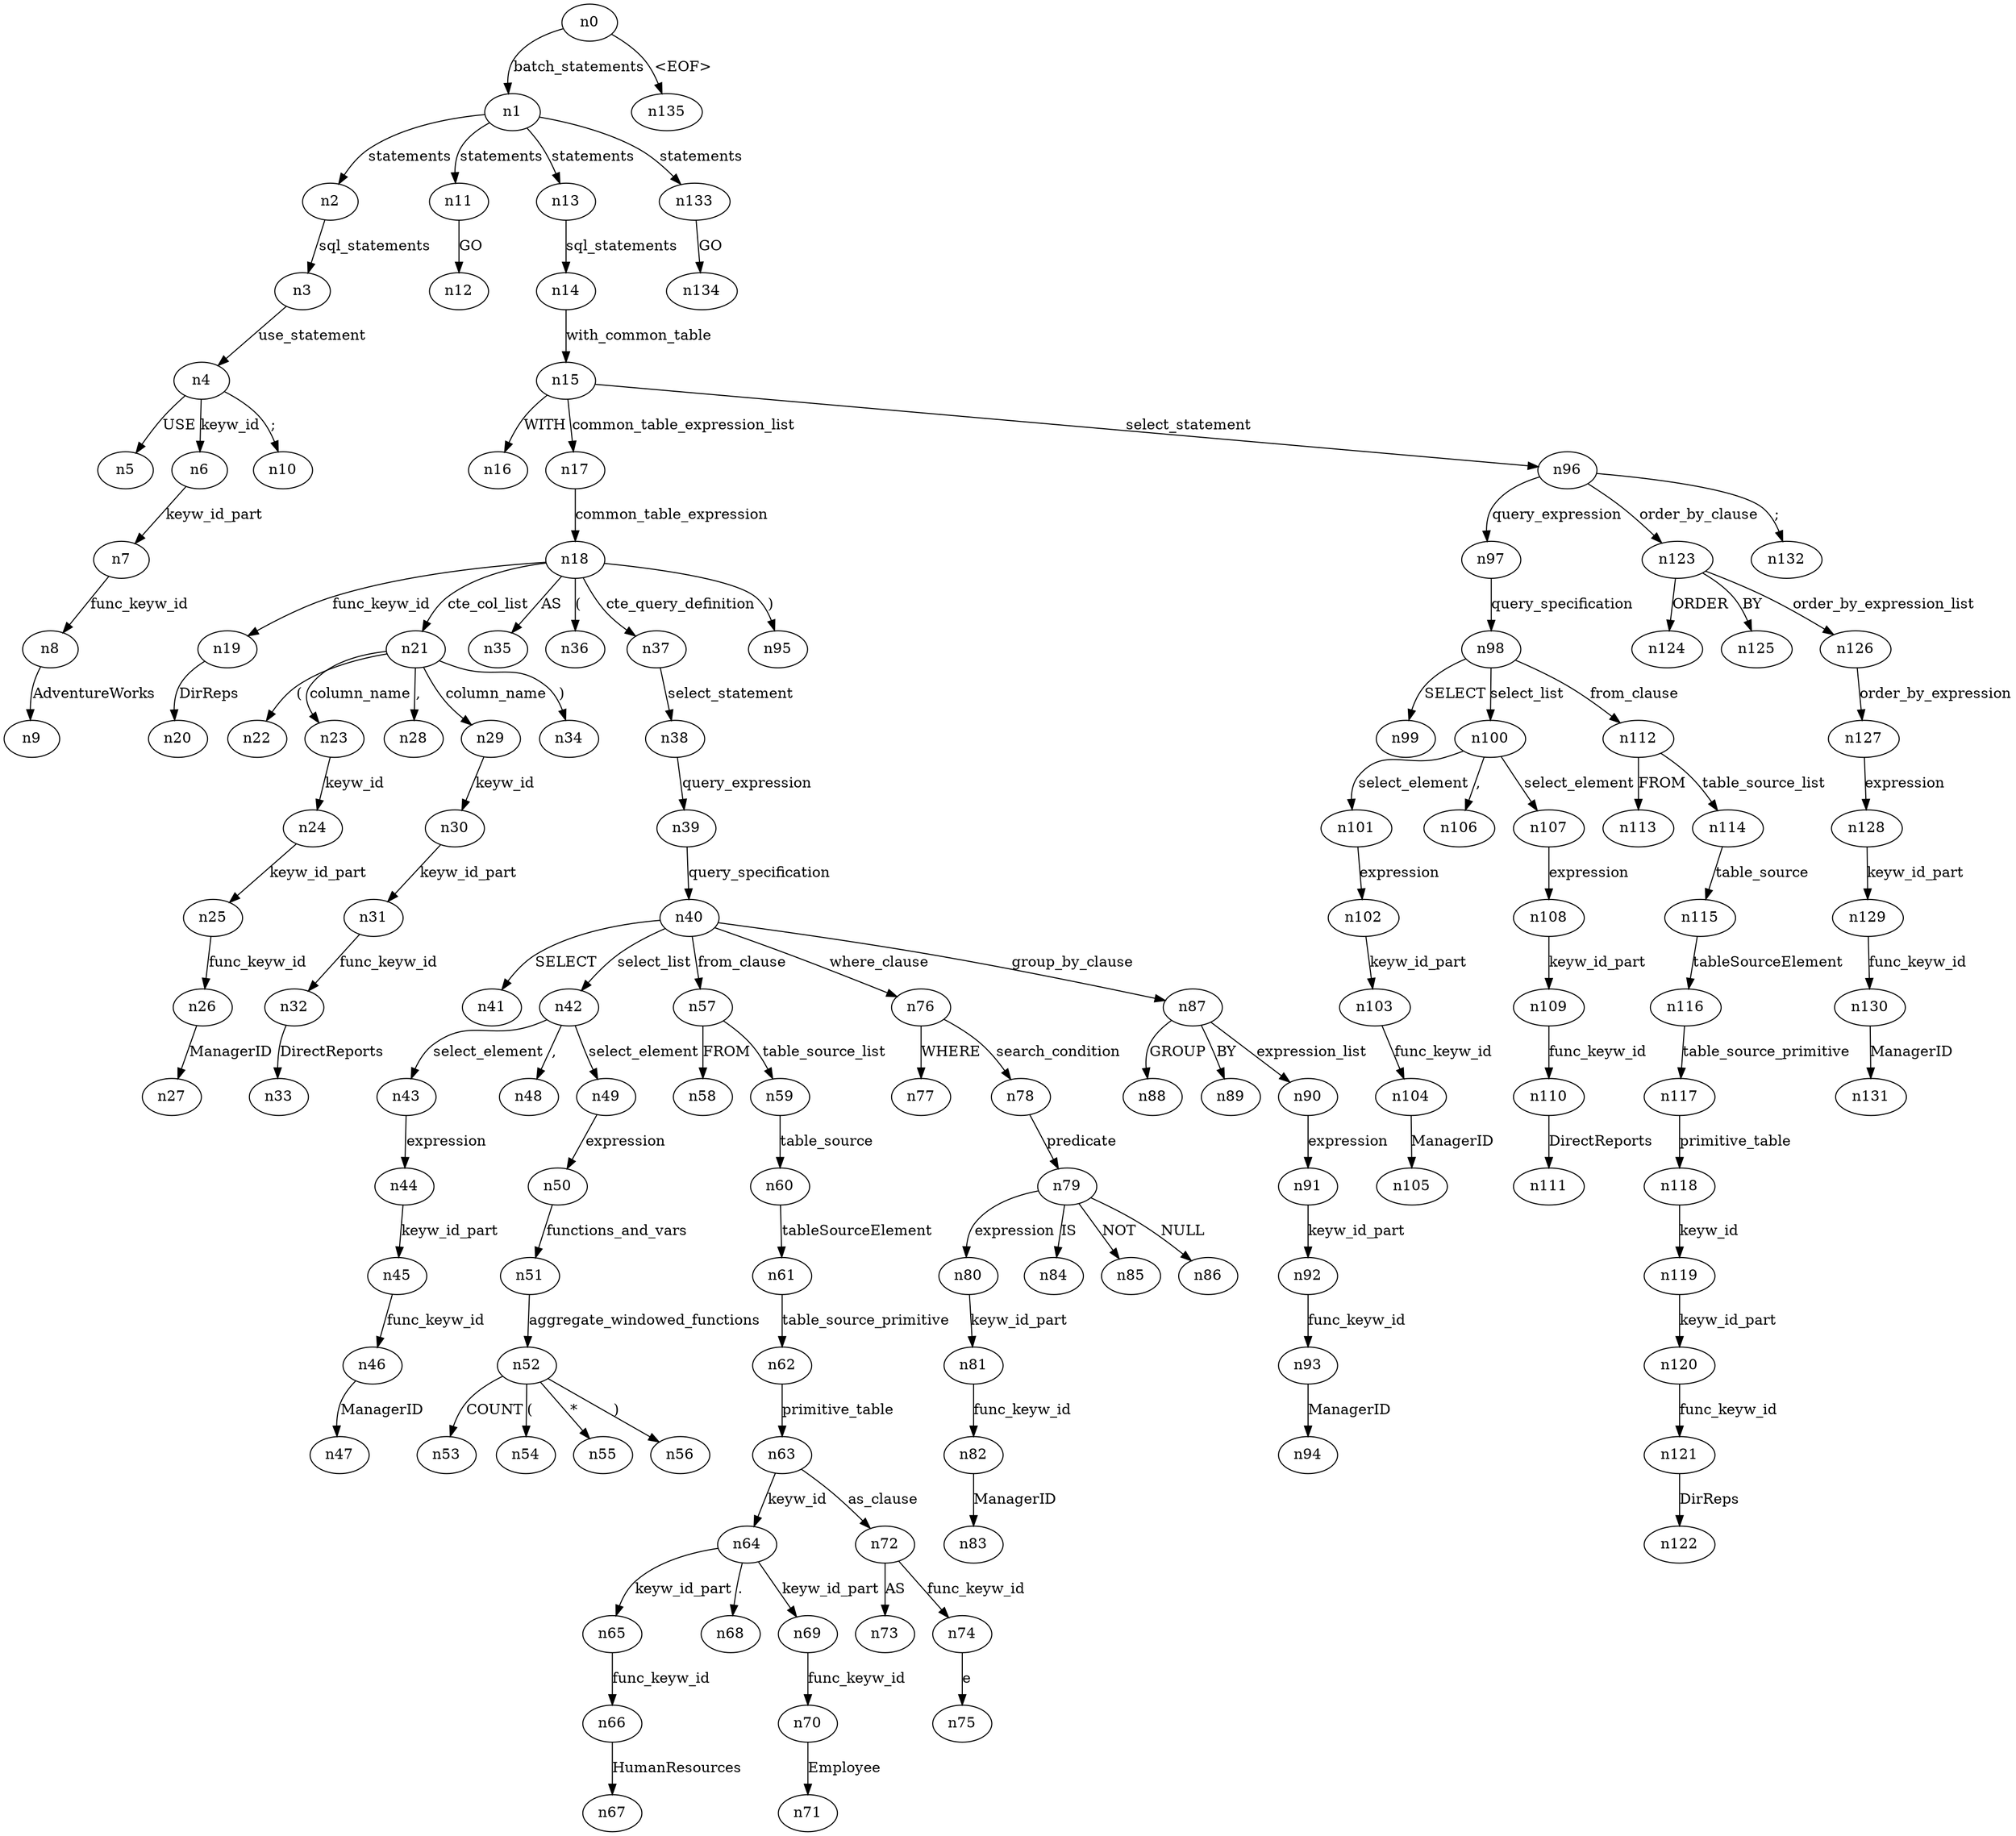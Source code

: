 digraph ParseTree {
  n0 -> n1 [label="batch_statements"];
  n1 -> n2 [label="statements"];
  n2 -> n3 [label="sql_statements"];
  n3 -> n4 [label="use_statement"];
  n4 -> n5 [label="USE"];
  n4 -> n6 [label="keyw_id"];
  n6 -> n7 [label="keyw_id_part"];
  n7 -> n8 [label="func_keyw_id"];
  n8 -> n9 [label="AdventureWorks"];
  n4 -> n10 [label=";"];
  n1 -> n11 [label="statements"];
  n11 -> n12 [label="GO"];
  n1 -> n13 [label="statements"];
  n13 -> n14 [label="sql_statements"];
  n14 -> n15 [label="with_common_table"];
  n15 -> n16 [label="WITH"];
  n15 -> n17 [label="common_table_expression_list"];
  n17 -> n18 [label="common_table_expression"];
  n18 -> n19 [label="func_keyw_id"];
  n19 -> n20 [label="DirReps"];
  n18 -> n21 [label="cte_col_list"];
  n21 -> n22 [label="("];
  n21 -> n23 [label="column_name"];
  n23 -> n24 [label="keyw_id"];
  n24 -> n25 [label="keyw_id_part"];
  n25 -> n26 [label="func_keyw_id"];
  n26 -> n27 [label="ManagerID"];
  n21 -> n28 [label=","];
  n21 -> n29 [label="column_name"];
  n29 -> n30 [label="keyw_id"];
  n30 -> n31 [label="keyw_id_part"];
  n31 -> n32 [label="func_keyw_id"];
  n32 -> n33 [label="DirectReports"];
  n21 -> n34 [label=")"];
  n18 -> n35 [label="AS"];
  n18 -> n36 [label="("];
  n18 -> n37 [label="cte_query_definition"];
  n37 -> n38 [label="select_statement"];
  n38 -> n39 [label="query_expression"];
  n39 -> n40 [label="query_specification"];
  n40 -> n41 [label="SELECT"];
  n40 -> n42 [label="select_list"];
  n42 -> n43 [label="select_element"];
  n43 -> n44 [label="expression"];
  n44 -> n45 [label="keyw_id_part"];
  n45 -> n46 [label="func_keyw_id"];
  n46 -> n47 [label="ManagerID"];
  n42 -> n48 [label=","];
  n42 -> n49 [label="select_element"];
  n49 -> n50 [label="expression"];
  n50 -> n51 [label="functions_and_vars"];
  n51 -> n52 [label="aggregate_windowed_functions"];
  n52 -> n53 [label="COUNT"];
  n52 -> n54 [label="("];
  n52 -> n55 [label="*"];
  n52 -> n56 [label=")"];
  n40 -> n57 [label="from_clause"];
  n57 -> n58 [label="FROM"];
  n57 -> n59 [label="table_source_list"];
  n59 -> n60 [label="table_source"];
  n60 -> n61 [label="tableSourceElement"];
  n61 -> n62 [label="table_source_primitive"];
  n62 -> n63 [label="primitive_table"];
  n63 -> n64 [label="keyw_id"];
  n64 -> n65 [label="keyw_id_part"];
  n65 -> n66 [label="func_keyw_id"];
  n66 -> n67 [label="HumanResources"];
  n64 -> n68 [label="."];
  n64 -> n69 [label="keyw_id_part"];
  n69 -> n70 [label="func_keyw_id"];
  n70 -> n71 [label="Employee"];
  n63 -> n72 [label="as_clause"];
  n72 -> n73 [label="AS"];
  n72 -> n74 [label="func_keyw_id"];
  n74 -> n75 [label="e"];
  n40 -> n76 [label="where_clause"];
  n76 -> n77 [label="WHERE"];
  n76 -> n78 [label="search_condition"];
  n78 -> n79 [label="predicate"];
  n79 -> n80 [label="expression"];
  n80 -> n81 [label="keyw_id_part"];
  n81 -> n82 [label="func_keyw_id"];
  n82 -> n83 [label="ManagerID"];
  n79 -> n84 [label="IS"];
  n79 -> n85 [label="NOT"];
  n79 -> n86 [label="NULL"];
  n40 -> n87 [label="group_by_clause"];
  n87 -> n88 [label="GROUP"];
  n87 -> n89 [label="BY"];
  n87 -> n90 [label="expression_list"];
  n90 -> n91 [label="expression"];
  n91 -> n92 [label="keyw_id_part"];
  n92 -> n93 [label="func_keyw_id"];
  n93 -> n94 [label="ManagerID"];
  n18 -> n95 [label=")"];
  n15 -> n96 [label="select_statement"];
  n96 -> n97 [label="query_expression"];
  n97 -> n98 [label="query_specification"];
  n98 -> n99 [label="SELECT"];
  n98 -> n100 [label="select_list"];
  n100 -> n101 [label="select_element"];
  n101 -> n102 [label="expression"];
  n102 -> n103 [label="keyw_id_part"];
  n103 -> n104 [label="func_keyw_id"];
  n104 -> n105 [label="ManagerID"];
  n100 -> n106 [label=","];
  n100 -> n107 [label="select_element"];
  n107 -> n108 [label="expression"];
  n108 -> n109 [label="keyw_id_part"];
  n109 -> n110 [label="func_keyw_id"];
  n110 -> n111 [label="DirectReports"];
  n98 -> n112 [label="from_clause"];
  n112 -> n113 [label="FROM"];
  n112 -> n114 [label="table_source_list"];
  n114 -> n115 [label="table_source"];
  n115 -> n116 [label="tableSourceElement"];
  n116 -> n117 [label="table_source_primitive"];
  n117 -> n118 [label="primitive_table"];
  n118 -> n119 [label="keyw_id"];
  n119 -> n120 [label="keyw_id_part"];
  n120 -> n121 [label="func_keyw_id"];
  n121 -> n122 [label="DirReps"];
  n96 -> n123 [label="order_by_clause"];
  n123 -> n124 [label="ORDER"];
  n123 -> n125 [label="BY"];
  n123 -> n126 [label="order_by_expression_list"];
  n126 -> n127 [label="order_by_expression"];
  n127 -> n128 [label="expression"];
  n128 -> n129 [label="keyw_id_part"];
  n129 -> n130 [label="func_keyw_id"];
  n130 -> n131 [label="ManagerID"];
  n96 -> n132 [label=";"];
  n1 -> n133 [label="statements"];
  n133 -> n134 [label="GO"];
  n0 -> n135 [label="<EOF>"];
}